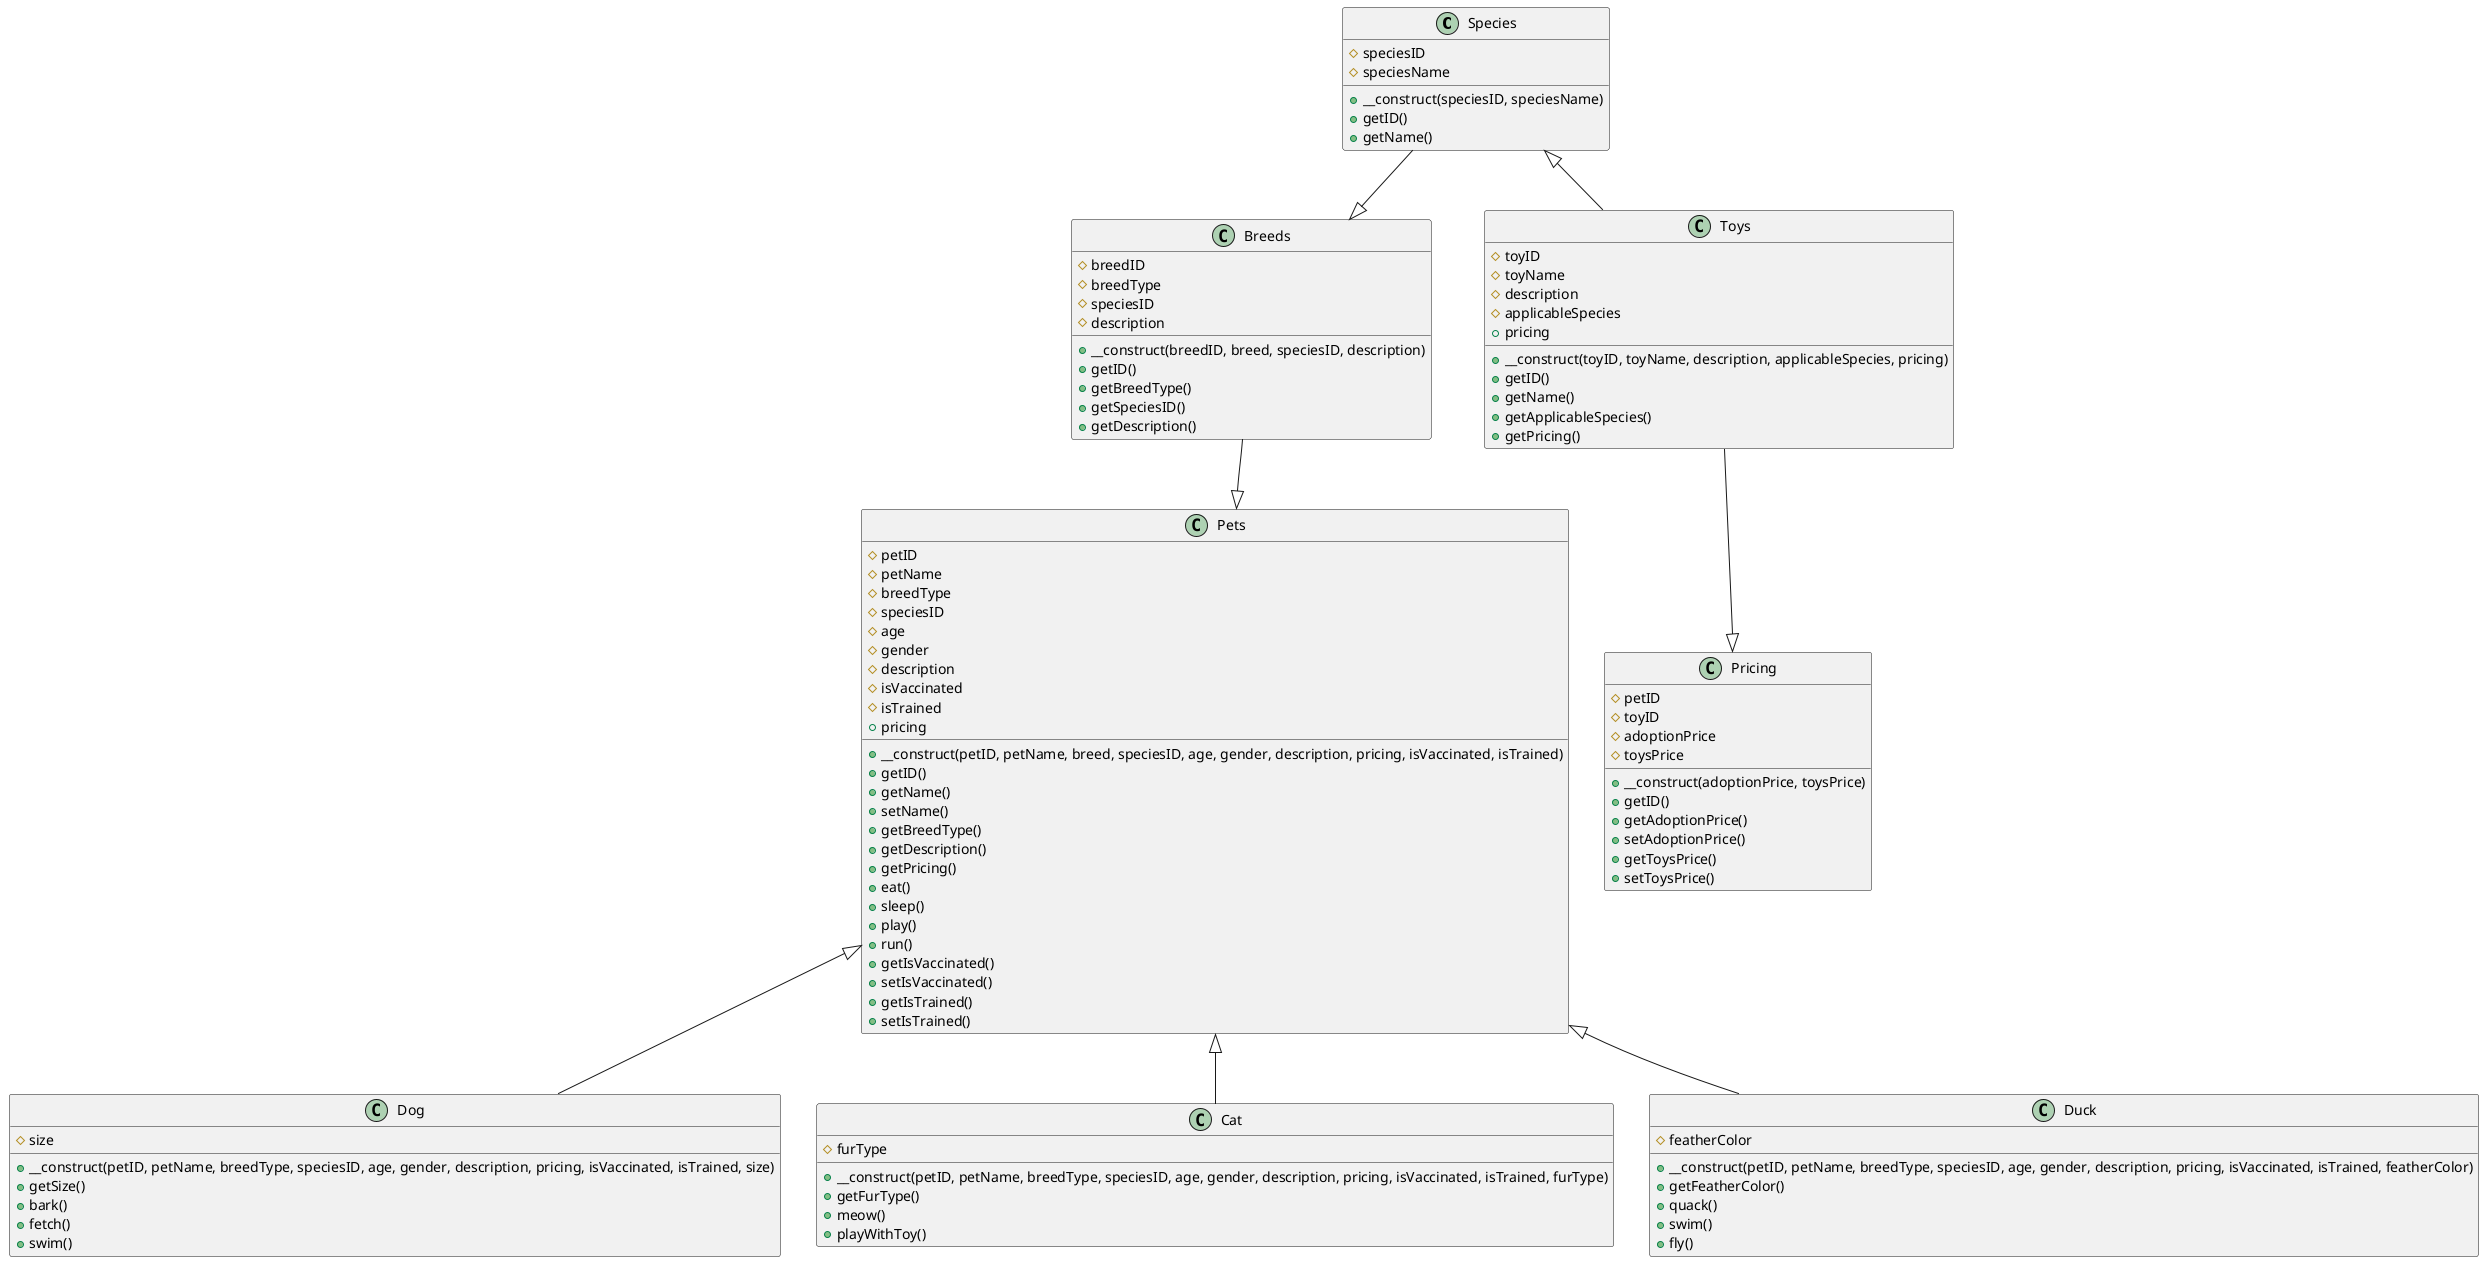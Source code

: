 @startuml

class Species {
  # speciesID
  # speciesName
  + __construct(speciesID, speciesName)
  + getID()
  + getName()
}

class Pricing {
  # petID
  # toyID
  # adoptionPrice
  # toysPrice
  + __construct(adoptionPrice, toysPrice)
  + getID()
  + getAdoptionPrice()
  + setAdoptionPrice()
  + getToysPrice()
  + setToysPrice()
}

class Breeds {
  # breedID
  # breedType
  # speciesID
  # description
  + __construct(breedID, breed, speciesID, description)
  + getID()
  + getBreedType()
  + getSpeciesID()
  + getDescription()
}

class Pets {
  # petID
  # petName
  # breedType
  # speciesID
  # age
  # gender
  # description
  # isVaccinated
  # isTrained
  + pricing
  + __construct(petID, petName, breed, speciesID, age, gender, description, pricing, isVaccinated, isTrained)
  + getID()
  + getName()
  + setName()
  + getBreedType()
  + getDescription()
  + getPricing()
  + eat()
  + sleep()
  + play()
  + run()
  + getIsVaccinated()
  + setIsVaccinated()
  + getIsTrained()
  + setIsTrained()
}

class Dog extends Pets {
  # size
  + __construct(petID, petName, breedType, speciesID, age, gender, description, pricing, isVaccinated, isTrained, size)
  + getSize()
  + bark()
  + fetch()
  + swim()
}

class Cat extends Pets {
  # furType
  + __construct(petID, petName, breedType, speciesID, age, gender, description, pricing, isVaccinated, isTrained, furType)
  + getFurType()
  + meow()
  + playWithToy()
}

class Duck extends Pets {
  # featherColor
  + __construct(petID, petName, breedType, speciesID, age, gender, description, pricing, isVaccinated, isTrained, featherColor)
  + getFeatherColor()
  + quack()
  + swim()
  + fly()
}

class Toys {
  # toyID
  # toyName
  # description
  # applicableSpecies
  + pricing
  + __construct(toyID, toyName, description, applicableSpecies, pricing)
  + getID()
  + getName()
  + getApplicableSpecies()
  + getPricing()
}

Species <|-- Toys
Species --|> Breeds
Breeds --|> Pets

Toys --|> Pricing

@enduml





' extend toys to species to breeds to pets
' add more properties for each classes (desc, color, age, gender)
' maybe change breedName to breed (mixed/pure)
' add more methods for each classes (eat, sleep, play, run, swim, fly, etc)
' is vaccinated for pets, is trained for pets

' class: species, breed, toys, pets, pricing
'  


